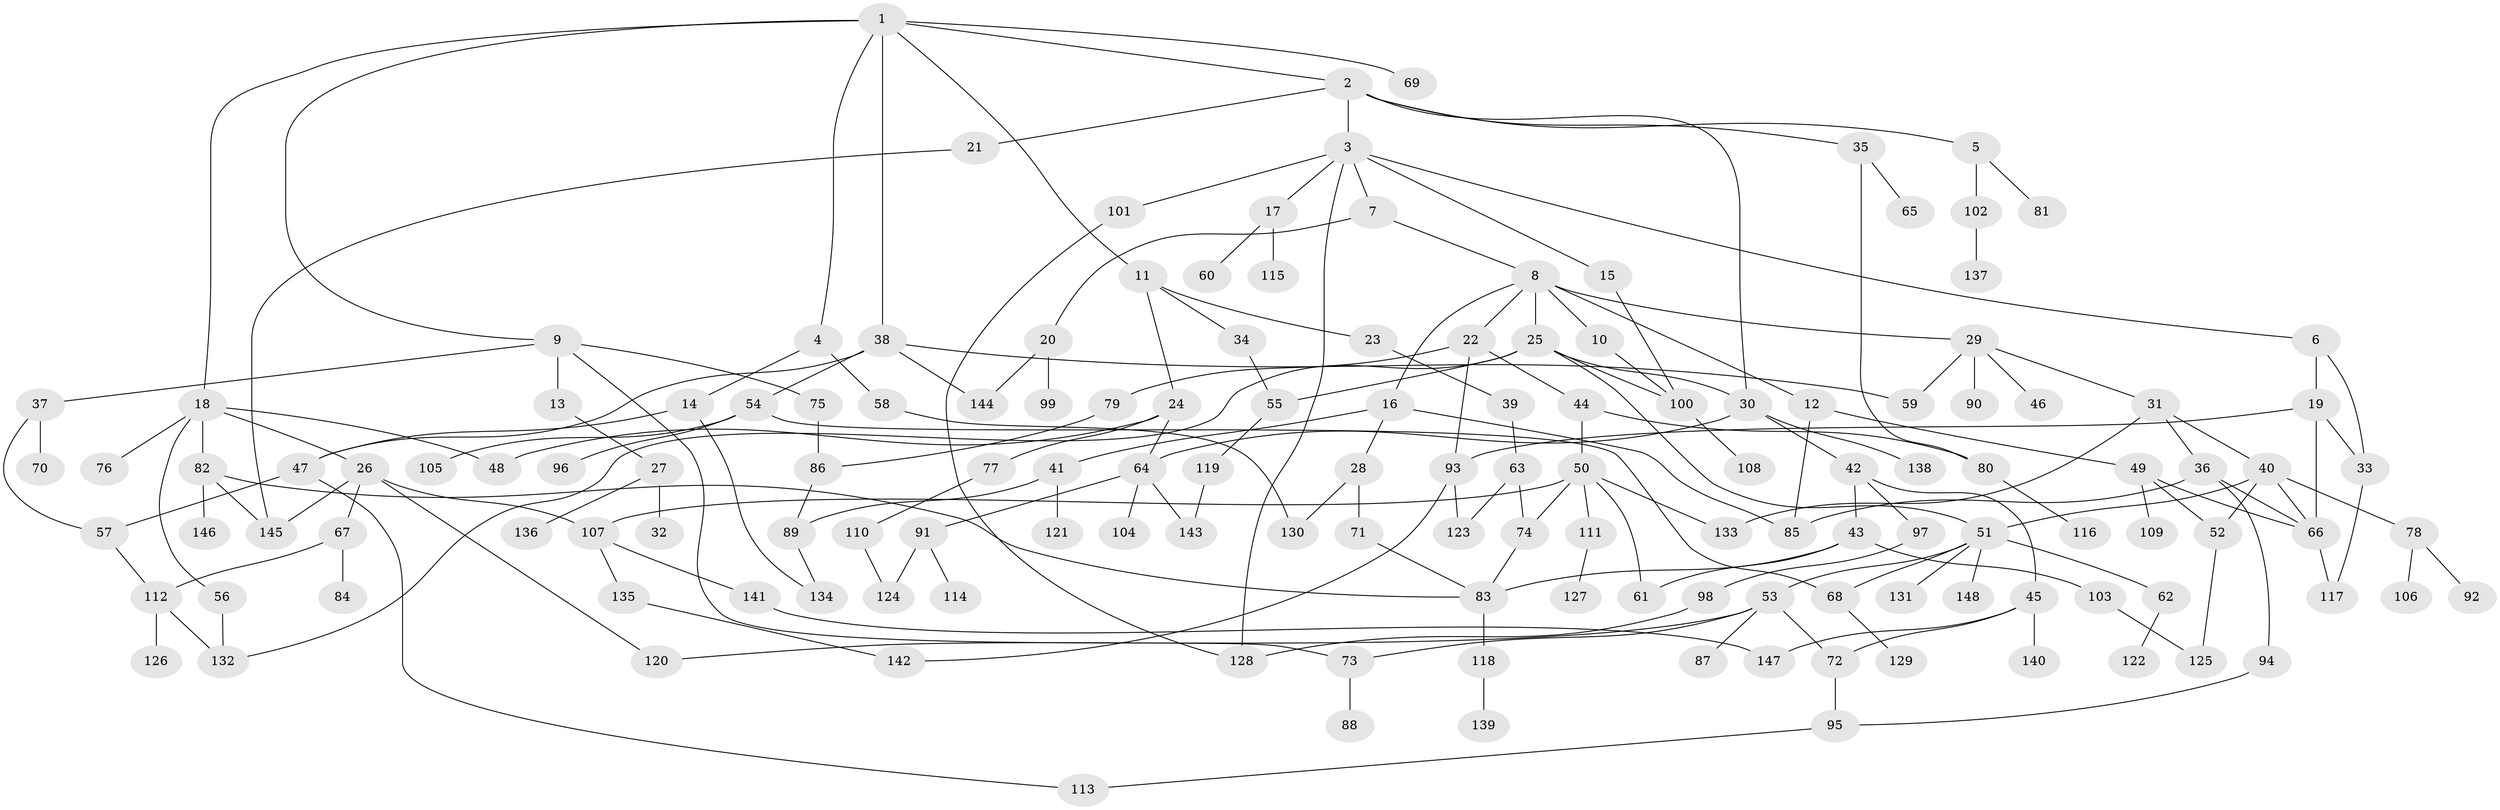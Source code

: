 // Generated by graph-tools (version 1.1) at 2025/49/03/09/25 03:49:15]
// undirected, 148 vertices, 198 edges
graph export_dot {
graph [start="1"]
  node [color=gray90,style=filled];
  1;
  2;
  3;
  4;
  5;
  6;
  7;
  8;
  9;
  10;
  11;
  12;
  13;
  14;
  15;
  16;
  17;
  18;
  19;
  20;
  21;
  22;
  23;
  24;
  25;
  26;
  27;
  28;
  29;
  30;
  31;
  32;
  33;
  34;
  35;
  36;
  37;
  38;
  39;
  40;
  41;
  42;
  43;
  44;
  45;
  46;
  47;
  48;
  49;
  50;
  51;
  52;
  53;
  54;
  55;
  56;
  57;
  58;
  59;
  60;
  61;
  62;
  63;
  64;
  65;
  66;
  67;
  68;
  69;
  70;
  71;
  72;
  73;
  74;
  75;
  76;
  77;
  78;
  79;
  80;
  81;
  82;
  83;
  84;
  85;
  86;
  87;
  88;
  89;
  90;
  91;
  92;
  93;
  94;
  95;
  96;
  97;
  98;
  99;
  100;
  101;
  102;
  103;
  104;
  105;
  106;
  107;
  108;
  109;
  110;
  111;
  112;
  113;
  114;
  115;
  116;
  117;
  118;
  119;
  120;
  121;
  122;
  123;
  124;
  125;
  126;
  127;
  128;
  129;
  130;
  131;
  132;
  133;
  134;
  135;
  136;
  137;
  138;
  139;
  140;
  141;
  142;
  143;
  144;
  145;
  146;
  147;
  148;
  1 -- 2;
  1 -- 4;
  1 -- 9;
  1 -- 11;
  1 -- 18;
  1 -- 38;
  1 -- 69;
  2 -- 3;
  2 -- 5;
  2 -- 21;
  2 -- 30;
  2 -- 35;
  3 -- 6;
  3 -- 7;
  3 -- 15;
  3 -- 17;
  3 -- 101;
  3 -- 128;
  4 -- 14;
  4 -- 58;
  5 -- 81;
  5 -- 102;
  6 -- 19;
  6 -- 33;
  7 -- 8;
  7 -- 20;
  8 -- 10;
  8 -- 12;
  8 -- 16;
  8 -- 22;
  8 -- 25;
  8 -- 29;
  9 -- 13;
  9 -- 37;
  9 -- 73;
  9 -- 75;
  10 -- 100;
  11 -- 23;
  11 -- 24;
  11 -- 34;
  12 -- 49;
  12 -- 85;
  13 -- 27;
  14 -- 47;
  14 -- 134;
  15 -- 100;
  16 -- 28;
  16 -- 41;
  16 -- 85;
  17 -- 60;
  17 -- 115;
  18 -- 26;
  18 -- 48;
  18 -- 56;
  18 -- 76;
  18 -- 82;
  19 -- 66;
  19 -- 93;
  19 -- 33;
  20 -- 99;
  20 -- 144;
  21 -- 145;
  22 -- 44;
  22 -- 79;
  22 -- 93;
  23 -- 39;
  24 -- 64;
  24 -- 77;
  24 -- 48;
  25 -- 30;
  25 -- 51;
  25 -- 100;
  25 -- 55;
  25 -- 132;
  26 -- 67;
  26 -- 120;
  26 -- 107;
  26 -- 145;
  27 -- 32;
  27 -- 136;
  28 -- 71;
  28 -- 130;
  29 -- 31;
  29 -- 46;
  29 -- 90;
  29 -- 59;
  30 -- 42;
  30 -- 138;
  30 -- 64;
  31 -- 36;
  31 -- 40;
  31 -- 133;
  33 -- 117;
  34 -- 55;
  35 -- 65;
  35 -- 80;
  36 -- 94;
  36 -- 66;
  36 -- 85;
  37 -- 57;
  37 -- 70;
  38 -- 54;
  38 -- 59;
  38 -- 144;
  38 -- 47;
  39 -- 63;
  40 -- 51;
  40 -- 52;
  40 -- 78;
  40 -- 66;
  41 -- 121;
  41 -- 89;
  42 -- 43;
  42 -- 45;
  42 -- 97;
  43 -- 103;
  43 -- 83;
  43 -- 61;
  44 -- 50;
  44 -- 80;
  45 -- 140;
  45 -- 147;
  45 -- 72;
  47 -- 113;
  47 -- 57;
  49 -- 109;
  49 -- 52;
  49 -- 66;
  50 -- 61;
  50 -- 107;
  50 -- 111;
  50 -- 74;
  50 -- 133;
  51 -- 53;
  51 -- 62;
  51 -- 131;
  51 -- 148;
  51 -- 68;
  52 -- 125;
  53 -- 72;
  53 -- 87;
  53 -- 120;
  53 -- 73;
  54 -- 68;
  54 -- 96;
  54 -- 105;
  55 -- 119;
  56 -- 132;
  57 -- 112;
  58 -- 130;
  62 -- 122;
  63 -- 74;
  63 -- 123;
  64 -- 91;
  64 -- 104;
  64 -- 143;
  66 -- 117;
  67 -- 84;
  67 -- 112;
  68 -- 129;
  71 -- 83;
  72 -- 95;
  73 -- 88;
  74 -- 83;
  75 -- 86;
  77 -- 110;
  78 -- 92;
  78 -- 106;
  79 -- 86;
  80 -- 116;
  82 -- 145;
  82 -- 146;
  82 -- 83;
  83 -- 118;
  86 -- 89;
  89 -- 134;
  91 -- 114;
  91 -- 124;
  93 -- 123;
  93 -- 142;
  94 -- 95;
  95 -- 113;
  97 -- 98;
  98 -- 128;
  100 -- 108;
  101 -- 128;
  102 -- 137;
  103 -- 125;
  107 -- 135;
  107 -- 141;
  110 -- 124;
  111 -- 127;
  112 -- 126;
  112 -- 132;
  118 -- 139;
  119 -- 143;
  135 -- 142;
  141 -- 147;
}
